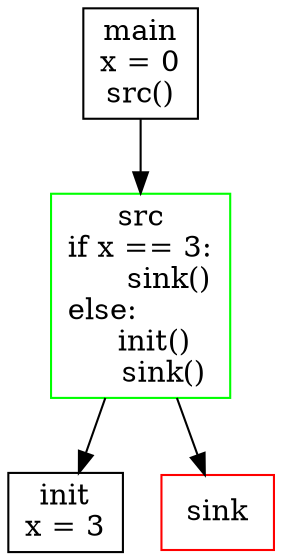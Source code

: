 digraph G {

  node [shape = rectangle];
  main->src
  src->init
  src->sink
  
  main[label="main\nx = 0\nsrc()\n"]
  src[color="green",label="src\nif x == 3:\n      sink()\nelse:        \n    init() \n     sink()"]
  init[label="init\nx = 3"]
  sink[color="red",label="sink\n"]
}